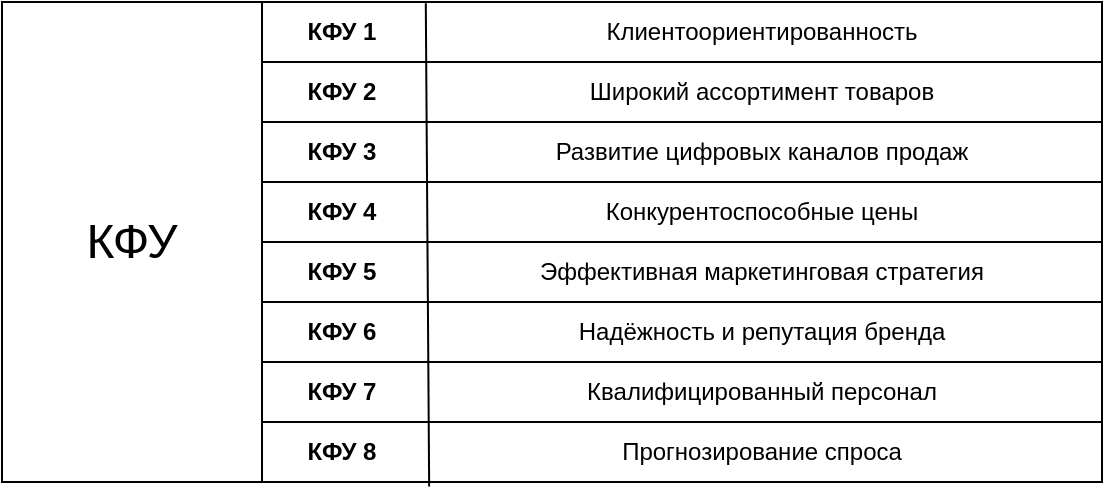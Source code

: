 <mxfile version="24.8.9">
  <diagram name="Страница — 1" id="wRPQ2JGjxbXhso8POwjc">
    <mxGraphModel dx="1195" dy="622" grid="1" gridSize="10" guides="1" tooltips="1" connect="1" arrows="1" fold="1" page="1" pageScale="1" pageWidth="1169" pageHeight="1654" math="0" shadow="0">
      <root>
        <mxCell id="0" />
        <mxCell id="1" parent="0" />
        <mxCell id="fTBqHIQN10D1sURsRn2b-1" value="" style="rounded=0;whiteSpace=wrap;html=1;" vertex="1" parent="1">
          <mxGeometry x="290" y="190" width="550" height="240" as="geometry" />
        </mxCell>
        <mxCell id="fTBqHIQN10D1sURsRn2b-6" value="" style="rounded=0;whiteSpace=wrap;html=1;" vertex="1" parent="1">
          <mxGeometry x="420" y="190" width="420" height="30" as="geometry" />
        </mxCell>
        <mxCell id="fTBqHIQN10D1sURsRn2b-7" value="" style="rounded=0;whiteSpace=wrap;html=1;" vertex="1" parent="1">
          <mxGeometry x="420" y="220" width="420" height="30" as="geometry" />
        </mxCell>
        <mxCell id="fTBqHIQN10D1sURsRn2b-8" value="" style="rounded=0;whiteSpace=wrap;html=1;" vertex="1" parent="1">
          <mxGeometry x="420" y="250" width="420" height="30" as="geometry" />
        </mxCell>
        <mxCell id="fTBqHIQN10D1sURsRn2b-9" value="" style="rounded=0;whiteSpace=wrap;html=1;" vertex="1" parent="1">
          <mxGeometry x="420" y="280" width="420" height="30" as="geometry" />
        </mxCell>
        <mxCell id="fTBqHIQN10D1sURsRn2b-10" value="" style="rounded=0;whiteSpace=wrap;html=1;" vertex="1" parent="1">
          <mxGeometry x="420" y="310" width="420" height="30" as="geometry" />
        </mxCell>
        <mxCell id="fTBqHIQN10D1sURsRn2b-11" value="" style="rounded=0;whiteSpace=wrap;html=1;" vertex="1" parent="1">
          <mxGeometry x="420" y="340" width="420" height="30" as="geometry" />
        </mxCell>
        <mxCell id="fTBqHIQN10D1sURsRn2b-12" value="" style="rounded=0;whiteSpace=wrap;html=1;" vertex="1" parent="1">
          <mxGeometry x="420" y="370" width="420" height="30" as="geometry" />
        </mxCell>
        <mxCell id="fTBqHIQN10D1sURsRn2b-13" value="" style="rounded=0;whiteSpace=wrap;html=1;" vertex="1" parent="1">
          <mxGeometry x="420" y="400" width="420" height="30" as="geometry" />
        </mxCell>
        <mxCell id="fTBqHIQN10D1sURsRn2b-14" value="" style="endArrow=none;html=1;rounded=0;entryX=0.195;entryY=0.02;entryDx=0;entryDy=0;entryPerimeter=0;exitX=0.199;exitY=1.074;exitDx=0;exitDy=0;exitPerimeter=0;" edge="1" parent="1" source="fTBqHIQN10D1sURsRn2b-13" target="fTBqHIQN10D1sURsRn2b-6">
          <mxGeometry width="50" height="50" relative="1" as="geometry">
            <mxPoint x="540" y="390" as="sourcePoint" />
            <mxPoint x="590" y="340" as="targetPoint" />
          </mxGeometry>
        </mxCell>
        <mxCell id="fTBqHIQN10D1sURsRn2b-15" value="КФУ 1" style="text;html=1;align=center;verticalAlign=middle;whiteSpace=wrap;rounded=0;fontStyle=1" vertex="1" parent="1">
          <mxGeometry x="430" y="190" width="60" height="30" as="geometry" />
        </mxCell>
        <mxCell id="fTBqHIQN10D1sURsRn2b-16" value="Клиентоориентированность" style="text;html=1;align=center;verticalAlign=middle;whiteSpace=wrap;rounded=0;" vertex="1" parent="1">
          <mxGeometry x="500" y="190" width="340" height="30" as="geometry" />
        </mxCell>
        <mxCell id="fTBqHIQN10D1sURsRn2b-17" value="КФУ 2" style="text;html=1;align=center;verticalAlign=middle;whiteSpace=wrap;rounded=0;fontStyle=1" vertex="1" parent="1">
          <mxGeometry x="430" y="220" width="60" height="30" as="geometry" />
        </mxCell>
        <mxCell id="fTBqHIQN10D1sURsRn2b-18" value="Широкий ассортимент товаров" style="text;html=1;align=center;verticalAlign=middle;whiteSpace=wrap;rounded=0;" vertex="1" parent="1">
          <mxGeometry x="500" y="220" width="340" height="30" as="geometry" />
        </mxCell>
        <mxCell id="fTBqHIQN10D1sURsRn2b-19" value="Развитие цифровых каналов продаж" style="text;html=1;align=center;verticalAlign=middle;whiteSpace=wrap;rounded=0;" vertex="1" parent="1">
          <mxGeometry x="500" y="250" width="340" height="30" as="geometry" />
        </mxCell>
        <mxCell id="fTBqHIQN10D1sURsRn2b-20" value="Конкурентоспособные цены" style="text;html=1;align=center;verticalAlign=middle;whiteSpace=wrap;rounded=0;" vertex="1" parent="1">
          <mxGeometry x="500" y="280" width="340" height="30" as="geometry" />
        </mxCell>
        <mxCell id="fTBqHIQN10D1sURsRn2b-21" value="Эффективная маркетинговая стратегия" style="text;html=1;align=center;verticalAlign=middle;whiteSpace=wrap;rounded=0;" vertex="1" parent="1">
          <mxGeometry x="500" y="310" width="340" height="30" as="geometry" />
        </mxCell>
        <mxCell id="fTBqHIQN10D1sURsRn2b-22" value="Надёжность и репутация бренда" style="text;html=1;align=center;verticalAlign=middle;whiteSpace=wrap;rounded=0;" vertex="1" parent="1">
          <mxGeometry x="500" y="340" width="340" height="30" as="geometry" />
        </mxCell>
        <mxCell id="fTBqHIQN10D1sURsRn2b-23" value="Квалифицированный персонал" style="text;html=1;align=center;verticalAlign=middle;whiteSpace=wrap;rounded=0;" vertex="1" parent="1">
          <mxGeometry x="500" y="370" width="340" height="30" as="geometry" />
        </mxCell>
        <mxCell id="fTBqHIQN10D1sURsRn2b-24" value="Прогнозирование спроса" style="text;html=1;align=center;verticalAlign=middle;whiteSpace=wrap;rounded=0;" vertex="1" parent="1">
          <mxGeometry x="500" y="400" width="340" height="30" as="geometry" />
        </mxCell>
        <mxCell id="fTBqHIQN10D1sURsRn2b-25" value="КФУ 3" style="text;html=1;align=center;verticalAlign=middle;whiteSpace=wrap;rounded=0;fontStyle=1" vertex="1" parent="1">
          <mxGeometry x="430" y="250" width="60" height="30" as="geometry" />
        </mxCell>
        <mxCell id="fTBqHIQN10D1sURsRn2b-26" value="КФУ 4" style="text;html=1;align=center;verticalAlign=middle;whiteSpace=wrap;rounded=0;fontStyle=1" vertex="1" parent="1">
          <mxGeometry x="430" y="280" width="60" height="30" as="geometry" />
        </mxCell>
        <mxCell id="fTBqHIQN10D1sURsRn2b-27" value="КФУ 5" style="text;html=1;align=center;verticalAlign=middle;whiteSpace=wrap;rounded=0;fontStyle=1" vertex="1" parent="1">
          <mxGeometry x="430" y="310" width="60" height="30" as="geometry" />
        </mxCell>
        <mxCell id="fTBqHIQN10D1sURsRn2b-28" value="КФУ 6" style="text;html=1;align=center;verticalAlign=middle;whiteSpace=wrap;rounded=0;fontStyle=1" vertex="1" parent="1">
          <mxGeometry x="430" y="340" width="60" height="30" as="geometry" />
        </mxCell>
        <mxCell id="fTBqHIQN10D1sURsRn2b-29" value="КФУ 7" style="text;html=1;align=center;verticalAlign=middle;whiteSpace=wrap;rounded=0;fontStyle=1" vertex="1" parent="1">
          <mxGeometry x="430" y="370" width="60" height="30" as="geometry" />
        </mxCell>
        <mxCell id="fTBqHIQN10D1sURsRn2b-30" value="КФУ 8" style="text;html=1;align=center;verticalAlign=middle;whiteSpace=wrap;rounded=0;fontStyle=1" vertex="1" parent="1">
          <mxGeometry x="430" y="400" width="60" height="30" as="geometry" />
        </mxCell>
        <mxCell id="fTBqHIQN10D1sURsRn2b-31" value="&lt;font style=&quot;font-size: 24px;&quot;&gt;КФУ&lt;/font&gt;" style="text;html=1;align=center;verticalAlign=middle;whiteSpace=wrap;rounded=0;" vertex="1" parent="1">
          <mxGeometry x="290" y="190" width="130" height="240" as="geometry" />
        </mxCell>
      </root>
    </mxGraphModel>
  </diagram>
</mxfile>
